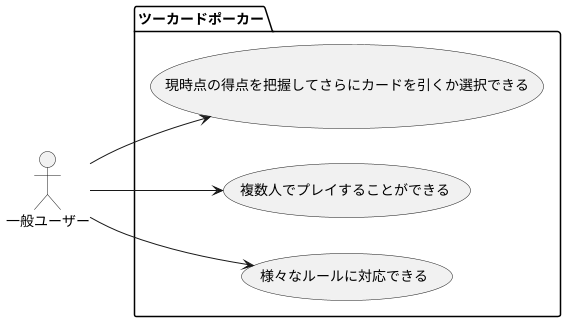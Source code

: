 @startuml
left to right direction
actor 一般ユーザー as u
package ツーカードポーカー {
   usecase "現時点の得点を把握してさらにカードを引くか選択できる" as UC1
   usecase "複数人でプレイすることができる" as UC2
   usecase "様々なルールに対応できる" as UC3
}
u-->UC1
u-->UC2
u-->UC3
@enduml
